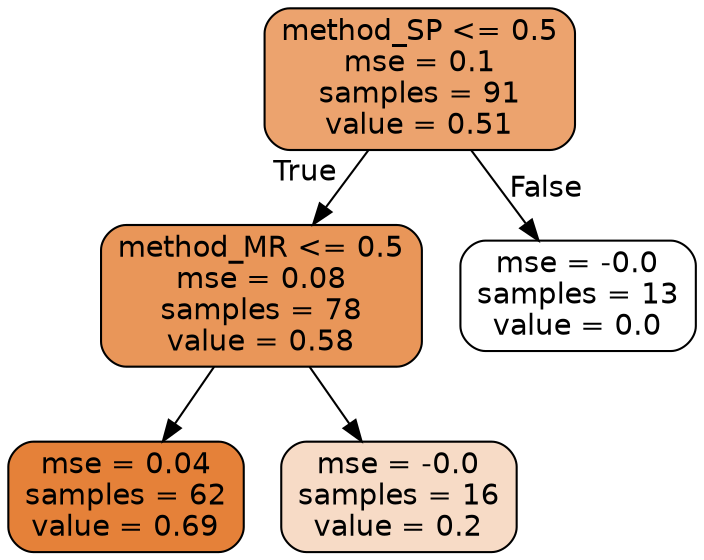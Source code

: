 digraph Tree {
node [shape=box, style="filled, rounded", color="black", fontname=helvetica] ;
edge [fontname=helvetica] ;
0 [label="method_SP <= 0.5\nmse = 0.1\nsamples = 91\nvalue = 0.51", fillcolor="#eca36e"] ;
1 [label="method_MR <= 0.5\nmse = 0.08\nsamples = 78\nvalue = 0.58", fillcolor="#e99659"] ;
0 -> 1 [labeldistance=2.5, labelangle=45, headlabel="True"] ;
2 [label="mse = 0.04\nsamples = 62\nvalue = 0.69", fillcolor="#e58139"] ;
1 -> 2 ;
3 [label="mse = -0.0\nsamples = 16\nvalue = 0.2", fillcolor="#f7dbc6"] ;
1 -> 3 ;
4 [label="mse = -0.0\nsamples = 13\nvalue = 0.0", fillcolor="#ffffff"] ;
0 -> 4 [labeldistance=2.5, labelangle=-45, headlabel="False"] ;
}